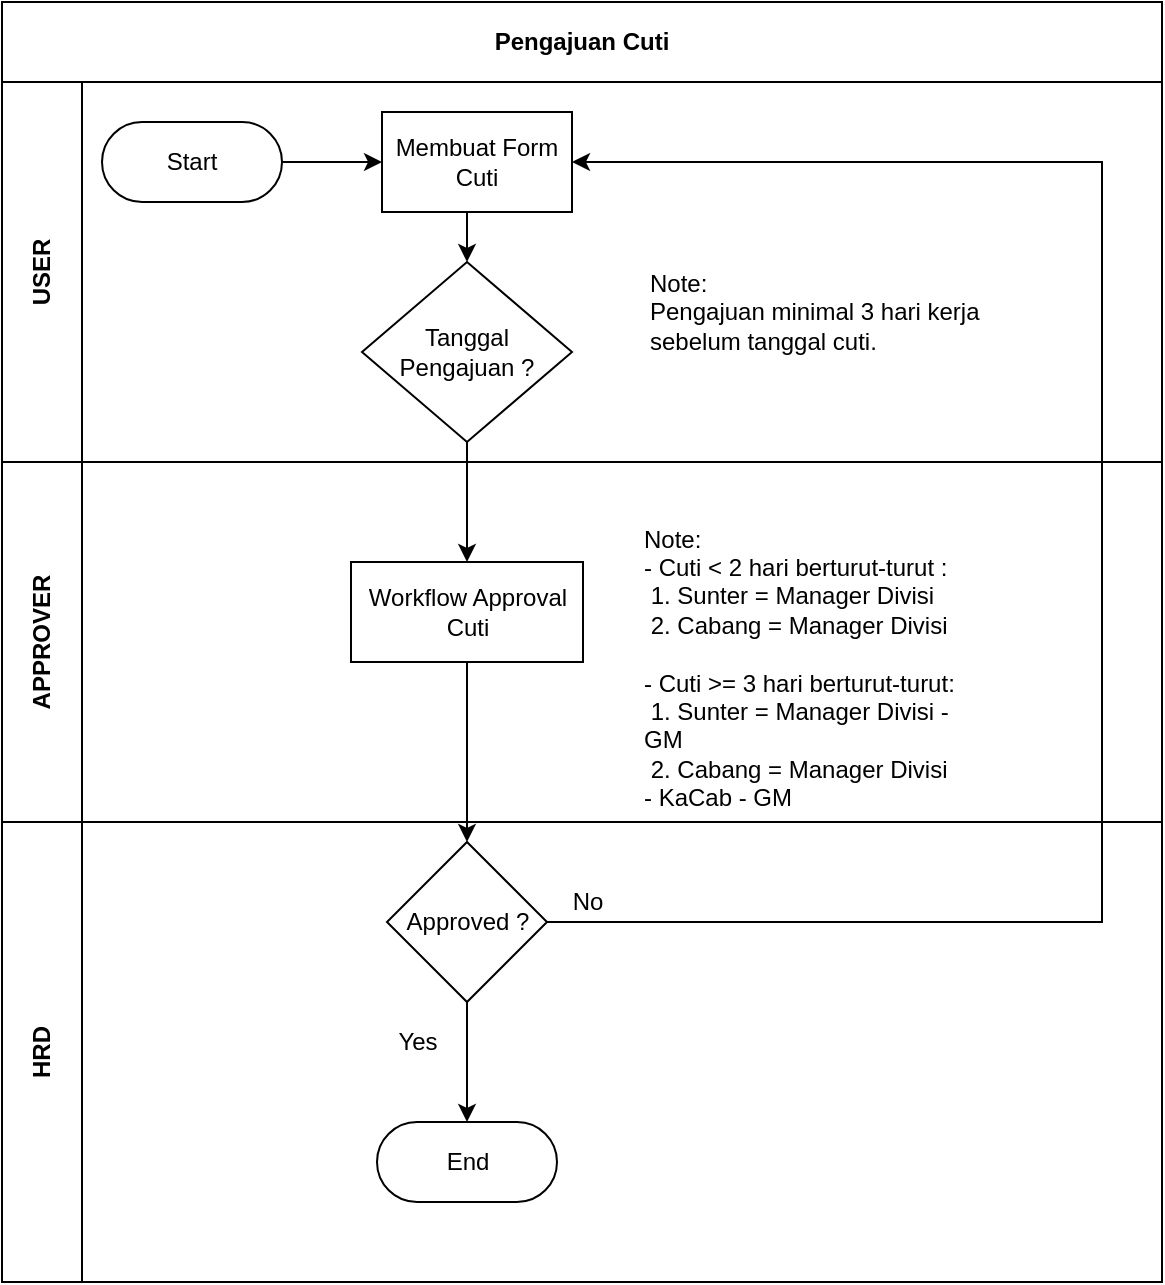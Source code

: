 <mxfile version="14.8.2" type="github">
  <diagram id="kgpKYQtTHZ0yAKxKKP6v" name="Page-1">
    <mxGraphModel dx="868" dy="460" grid="0" gridSize="10" guides="1" tooltips="1" connect="1" arrows="1" fold="1" page="1" pageScale="1" pageWidth="850" pageHeight="1100" math="0" shadow="0">
      <root>
        <mxCell id="0" />
        <mxCell id="1" parent="0" />
        <mxCell id="3nuBFxr9cyL0pnOWT2aG-1" value="Pengajuan Cuti" style="shape=table;childLayout=tableLayout;rowLines=0;columnLines=0;startSize=40;html=1;whiteSpace=wrap;collapsible=0;recursiveResize=0;expand=0;fontStyle=1" parent="1" vertex="1">
          <mxGeometry x="160" y="40" width="580" height="640" as="geometry" />
        </mxCell>
        <mxCell id="3nuBFxr9cyL0pnOWT2aG-3" value="USER" style="swimlane;horizontal=0;points=[[0,0.5],[1,0.5]];portConstraint=eastwest;startSize=40;html=1;whiteSpace=wrap;collapsible=0;recursiveResize=0;expand=0;" parent="3nuBFxr9cyL0pnOWT2aG-1" vertex="1">
          <mxGeometry y="40" width="580" height="190" as="geometry" />
        </mxCell>
        <mxCell id="3nuBFxr9cyL0pnOWT2aG-4" value="" style="swimlane;connectable=0;startSize=0;html=1;whiteSpace=wrap;collapsible=0;recursiveResize=0;expand=0;" parent="3nuBFxr9cyL0pnOWT2aG-3" vertex="1">
          <mxGeometry x="40" width="540" height="190" as="geometry" />
        </mxCell>
        <mxCell id="7YD9C20ESkzX5gnMdphh-46" style="edgeStyle=orthogonalEdgeStyle;rounded=0;orthogonalLoop=1;jettySize=auto;html=1;exitX=1;exitY=0.5;exitDx=0;exitDy=0;entryX=0;entryY=0.5;entryDx=0;entryDy=0;" parent="3nuBFxr9cyL0pnOWT2aG-4" source="3nuBFxr9cyL0pnOWT2aG-6" target="7YD9C20ESkzX5gnMdphh-45" edge="1">
          <mxGeometry relative="1" as="geometry" />
        </mxCell>
        <mxCell id="3nuBFxr9cyL0pnOWT2aG-6" value="Start" style="rounded=1;whiteSpace=wrap;html=1;arcSize=50;" parent="3nuBFxr9cyL0pnOWT2aG-4" vertex="1">
          <mxGeometry x="10" y="20" width="90" height="40" as="geometry" />
        </mxCell>
        <mxCell id="7YD9C20ESkzX5gnMdphh-45" value="Membuat Form Cuti" style="rounded=0;whiteSpace=wrap;html=1;" parent="3nuBFxr9cyL0pnOWT2aG-4" vertex="1">
          <mxGeometry x="150" y="15" width="95" height="50" as="geometry" />
        </mxCell>
        <mxCell id="7YD9C20ESkzX5gnMdphh-50" style="edgeStyle=orthogonalEdgeStyle;rounded=0;orthogonalLoop=1;jettySize=auto;html=1;exitX=0.5;exitY=1;exitDx=0;exitDy=0;entryX=0.5;entryY=0;entryDx=0;entryDy=0;" parent="3nuBFxr9cyL0pnOWT2aG-4" source="7YD9C20ESkzX5gnMdphh-45" target="7YD9C20ESkzX5gnMdphh-49" edge="1">
          <mxGeometry relative="1" as="geometry" />
        </mxCell>
        <mxCell id="7YD9C20ESkzX5gnMdphh-62" value="" style="group" parent="3nuBFxr9cyL0pnOWT2aG-4" vertex="1" connectable="0">
          <mxGeometry x="140" y="90" width="282" height="90" as="geometry" />
        </mxCell>
        <mxCell id="7YD9C20ESkzX5gnMdphh-49" value="Tanggal &lt;br&gt;Pengajuan ?" style="rhombus;whiteSpace=wrap;html=1;" parent="7YD9C20ESkzX5gnMdphh-62" vertex="1">
          <mxGeometry width="105" height="90" as="geometry" />
        </mxCell>
        <mxCell id="7YD9C20ESkzX5gnMdphh-52" value="Note:&amp;nbsp;&lt;br&gt;Pengajuan minimal 3 hari kerja sebelum tanggal cuti." style="text;html=1;strokeColor=none;fillColor=none;align=left;verticalAlign=middle;whiteSpace=wrap;rounded=0;" parent="7YD9C20ESkzX5gnMdphh-62" vertex="1">
          <mxGeometry x="142" width="170" height="50" as="geometry" />
        </mxCell>
        <mxCell id="3nuBFxr9cyL0pnOWT2aG-5" style="edgeStyle=orthogonalEdgeStyle;rounded=0;orthogonalLoop=1;jettySize=auto;html=1;" parent="3nuBFxr9cyL0pnOWT2aG-3" source="3nuBFxr9cyL0pnOWT2aG-6" edge="1">
          <mxGeometry relative="1" as="geometry" />
        </mxCell>
        <mxCell id="7YD9C20ESkzX5gnMdphh-47" value="APPROVER" style="swimlane;horizontal=0;points=[[0,0.5],[1,0.5]];portConstraint=eastwest;startSize=40;html=1;whiteSpace=wrap;collapsible=0;recursiveResize=0;expand=0;" parent="3nuBFxr9cyL0pnOWT2aG-1" vertex="1">
          <mxGeometry y="230" width="580" height="180" as="geometry" />
        </mxCell>
        <mxCell id="7YD9C20ESkzX5gnMdphh-48" style="swimlane;connectable=0;startSize=0;html=1;whiteSpace=wrap;collapsible=0;recursiveResize=0;expand=0;" parent="7YD9C20ESkzX5gnMdphh-47" vertex="1">
          <mxGeometry x="40" width="540" height="180" as="geometry" />
        </mxCell>
        <mxCell id="7YD9C20ESkzX5gnMdphh-68" value="" style="group" parent="7YD9C20ESkzX5gnMdphh-48" vertex="1" connectable="0">
          <mxGeometry x="190" y="30" width="338" height="145" as="geometry" />
        </mxCell>
        <mxCell id="7YD9C20ESkzX5gnMdphh-63" value="Workflow Approval Cuti" style="rounded=0;whiteSpace=wrap;html=1;align=center;" parent="7YD9C20ESkzX5gnMdphh-68" vertex="1">
          <mxGeometry x="-55.5" y="20" width="116" height="50" as="geometry" />
        </mxCell>
        <mxCell id="7YD9C20ESkzX5gnMdphh-65" value="Note:&lt;br&gt;&lt;span&gt;- Cuti &amp;lt; 2 hari berturut-turut :&lt;br&gt;&lt;/span&gt;&lt;span&gt;&amp;nbsp;1. Sunter = Manager Divisi&lt;br&gt;&lt;/span&gt;&lt;span&gt;&amp;nbsp;2. Cabang = Manager Divisi&lt;br&gt;&lt;/span&gt;&lt;span&gt;&lt;br&gt;- Cuti &amp;gt;= 3 hari berturut-turut:&lt;br&gt;&lt;/span&gt;&lt;span&gt;&amp;nbsp;1. Sunter = Manager Divisi - GM&lt;br&gt;&lt;/span&gt;&lt;span&gt;&amp;nbsp;2. Cabang =&amp;nbsp;Manager Divisi - KaCab - GM&lt;/span&gt;&lt;span&gt;&lt;br&gt;&lt;/span&gt;" style="text;html=1;strokeColor=none;fillColor=none;align=left;verticalAlign=middle;whiteSpace=wrap;rounded=0;" parent="7YD9C20ESkzX5gnMdphh-68" vertex="1">
          <mxGeometry x="89" width="160" height="145" as="geometry" />
        </mxCell>
        <mxCell id="3nuBFxr9cyL0pnOWT2aG-15" value="HRD" style="swimlane;horizontal=0;points=[[0,0.5],[1,0.5]];portConstraint=eastwest;startSize=40;html=1;whiteSpace=wrap;collapsible=0;recursiveResize=0;expand=0;" parent="3nuBFxr9cyL0pnOWT2aG-1" vertex="1">
          <mxGeometry y="410" width="580" height="230" as="geometry" />
        </mxCell>
        <mxCell id="3nuBFxr9cyL0pnOWT2aG-16" value="" style="swimlane;connectable=0;startSize=0;html=1;whiteSpace=wrap;collapsible=0;recursiveResize=0;expand=0;" parent="3nuBFxr9cyL0pnOWT2aG-15" vertex="1">
          <mxGeometry x="40" width="540" height="230" as="geometry" />
        </mxCell>
        <mxCell id="7YD9C20ESkzX5gnMdphh-74" value="" style="edgeStyle=orthogonalEdgeStyle;rounded=0;orthogonalLoop=1;jettySize=auto;html=1;" parent="3nuBFxr9cyL0pnOWT2aG-16" source="7YD9C20ESkzX5gnMdphh-66" target="7YD9C20ESkzX5gnMdphh-73" edge="1">
          <mxGeometry relative="1" as="geometry">
            <Array as="points">
              <mxPoint x="190" y="90" />
            </Array>
          </mxGeometry>
        </mxCell>
        <mxCell id="7YD9C20ESkzX5gnMdphh-66" value="&lt;div&gt;&lt;span&gt;Approved ?&lt;/span&gt;&lt;/div&gt;" style="rhombus;whiteSpace=wrap;html=1;align=center;" parent="3nuBFxr9cyL0pnOWT2aG-16" vertex="1">
          <mxGeometry x="152.5" y="10" width="80" height="80" as="geometry" />
        </mxCell>
        <mxCell id="7YD9C20ESkzX5gnMdphh-73" value="End" style="rounded=1;whiteSpace=wrap;html=1;arcSize=50;" parent="3nuBFxr9cyL0pnOWT2aG-16" vertex="1">
          <mxGeometry x="147.5" y="150" width="90" height="40" as="geometry" />
        </mxCell>
        <mxCell id="7YD9C20ESkzX5gnMdphh-78" value="Yes" style="text;html=1;strokeColor=none;fillColor=none;align=center;verticalAlign=middle;whiteSpace=wrap;rounded=0;" parent="3nuBFxr9cyL0pnOWT2aG-16" vertex="1">
          <mxGeometry x="147.5" y="100" width="40" height="20" as="geometry" />
        </mxCell>
        <mxCell id="7YD9C20ESkzX5gnMdphh-79" value="No" style="text;html=1;strokeColor=none;fillColor=none;align=center;verticalAlign=middle;whiteSpace=wrap;rounded=0;" parent="3nuBFxr9cyL0pnOWT2aG-16" vertex="1">
          <mxGeometry x="232.5" y="30" width="40" height="20" as="geometry" />
        </mxCell>
        <mxCell id="7YD9C20ESkzX5gnMdphh-64" style="edgeStyle=orthogonalEdgeStyle;rounded=0;orthogonalLoop=1;jettySize=auto;html=1;exitX=0.5;exitY=1;exitDx=0;exitDy=0;" parent="3nuBFxr9cyL0pnOWT2aG-1" source="7YD9C20ESkzX5gnMdphh-49" target="7YD9C20ESkzX5gnMdphh-63" edge="1">
          <mxGeometry relative="1" as="geometry" />
        </mxCell>
        <mxCell id="7YD9C20ESkzX5gnMdphh-67" style="edgeStyle=orthogonalEdgeStyle;rounded=0;orthogonalLoop=1;jettySize=auto;html=1;exitX=0.5;exitY=1;exitDx=0;exitDy=0;entryX=0.5;entryY=0;entryDx=0;entryDy=0;" parent="3nuBFxr9cyL0pnOWT2aG-1" source="7YD9C20ESkzX5gnMdphh-63" target="7YD9C20ESkzX5gnMdphh-66" edge="1">
          <mxGeometry relative="1" as="geometry" />
        </mxCell>
        <mxCell id="7YD9C20ESkzX5gnMdphh-80" style="edgeStyle=orthogonalEdgeStyle;rounded=0;orthogonalLoop=1;jettySize=auto;html=1;exitX=0;exitY=1;exitDx=0;exitDy=0;entryX=1;entryY=0.5;entryDx=0;entryDy=0;" parent="3nuBFxr9cyL0pnOWT2aG-1" source="7YD9C20ESkzX5gnMdphh-79" target="7YD9C20ESkzX5gnMdphh-45" edge="1">
          <mxGeometry relative="1" as="geometry">
            <Array as="points">
              <mxPoint x="550" y="460" />
              <mxPoint x="550" y="80" />
            </Array>
          </mxGeometry>
        </mxCell>
      </root>
    </mxGraphModel>
  </diagram>
</mxfile>
